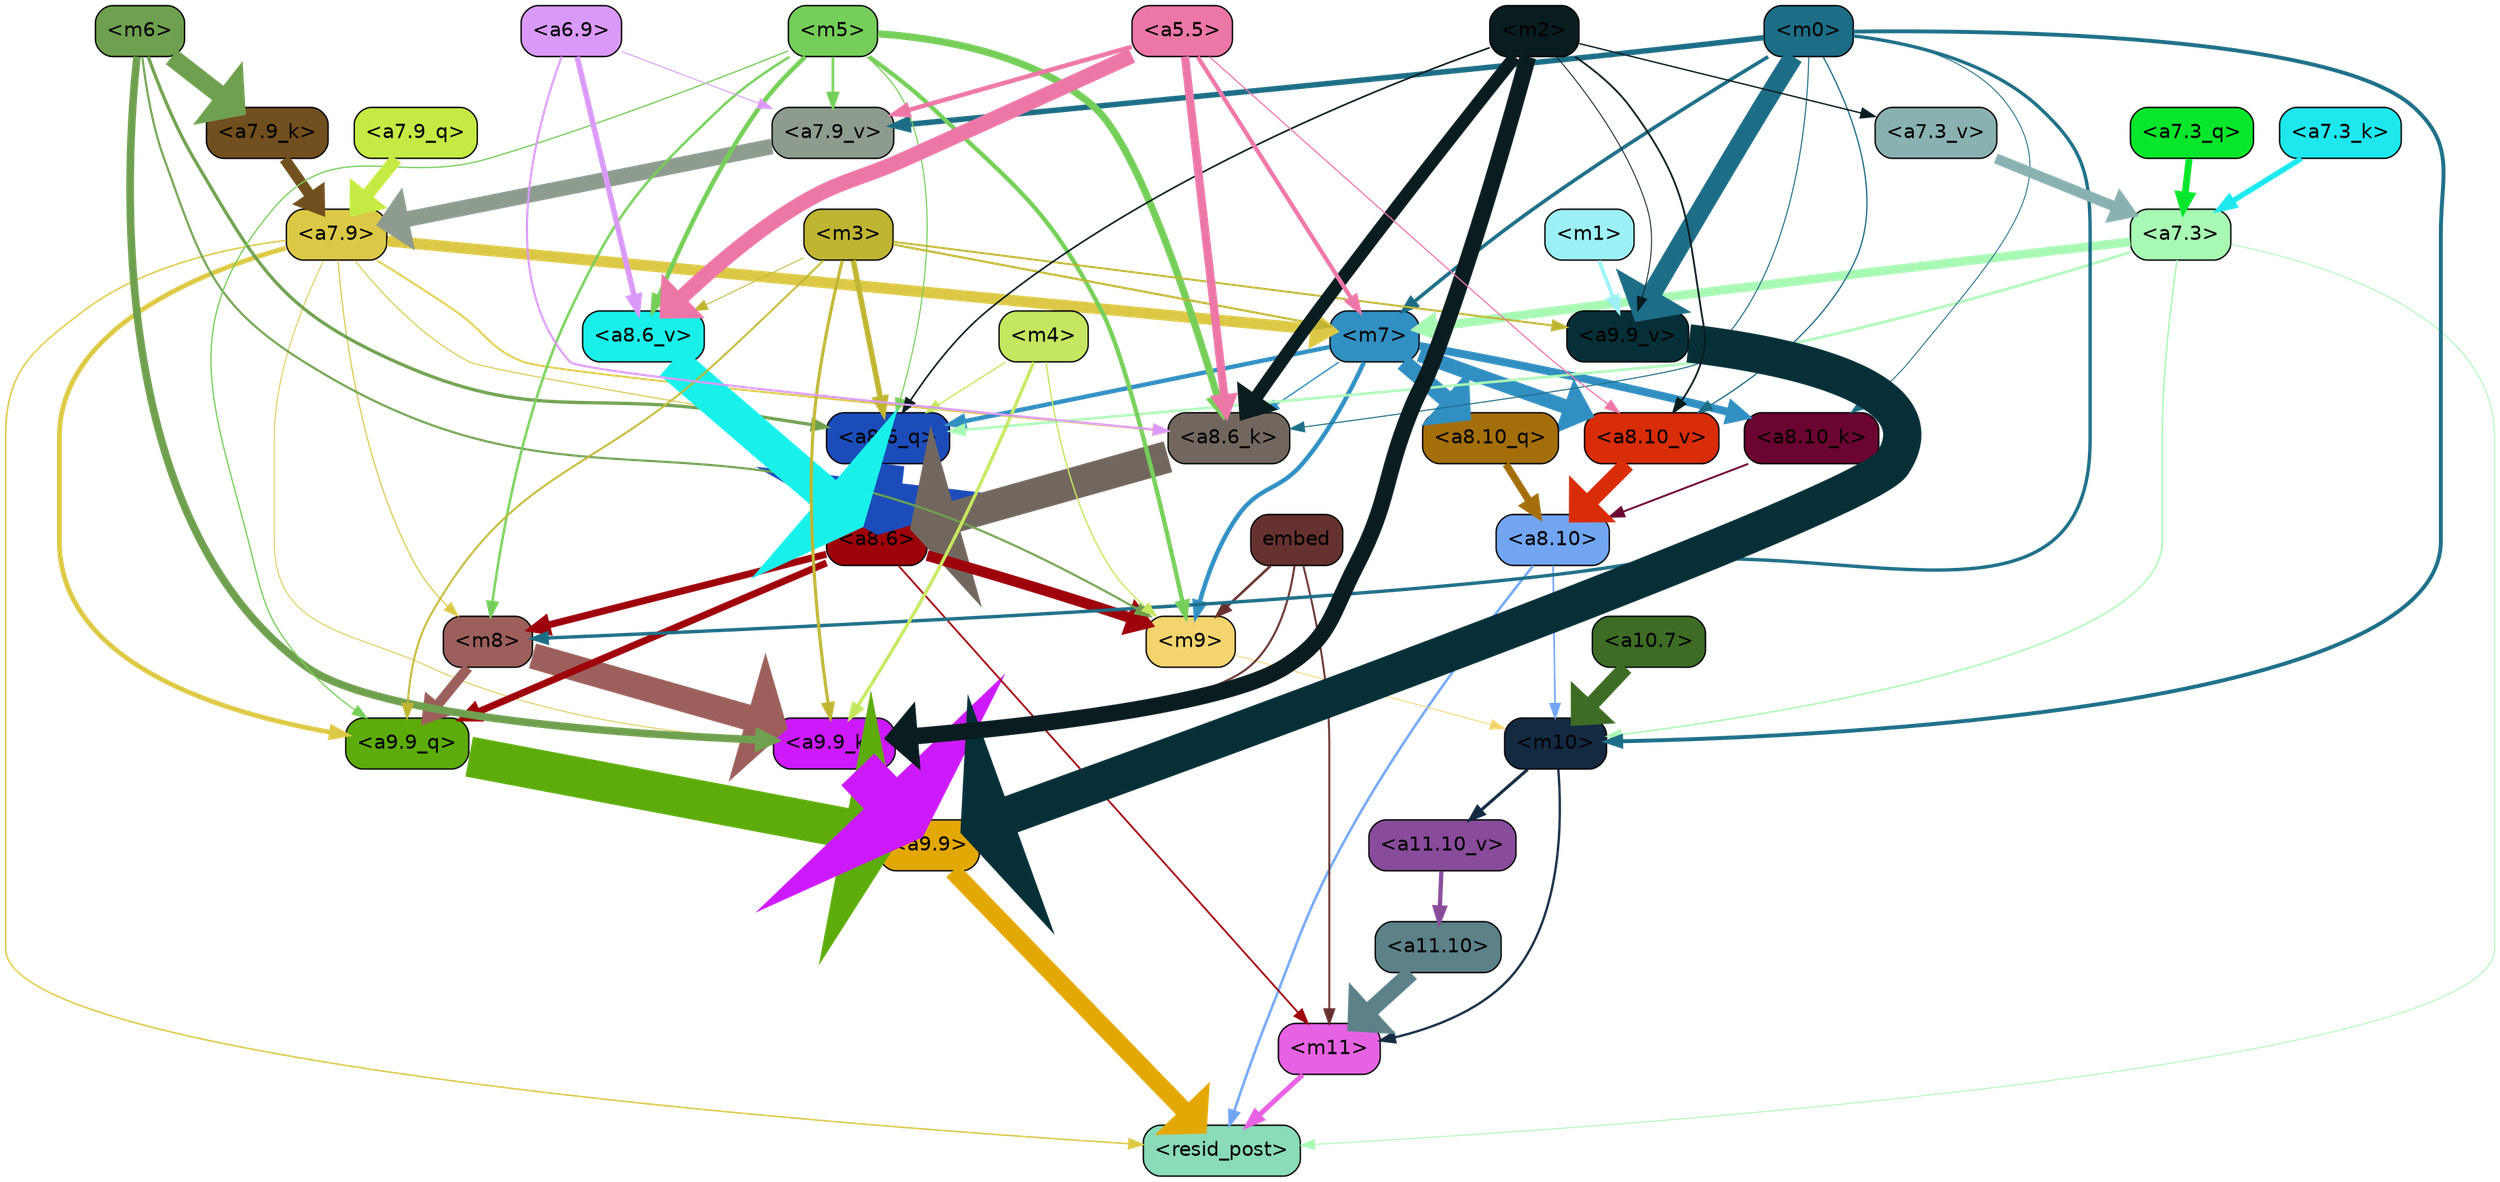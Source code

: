 strict digraph "" {
	graph [bgcolor=transparent,
		layout=dot,
		overlap=false,
		splines=true
	];
	"<m11>"	[color=black,
		fillcolor="#e762e2",
		fontname=Helvetica,
		shape=box,
		style="filled, rounded"];
	"<resid_post>"	[color=black,
		fillcolor="#8adbb7",
		fontname=Helvetica,
		shape=box,
		style="filled, rounded"];
	"<m11>" -> "<resid_post>"	[color="#e762e2",
		penwidth=3.564229369163513];
	"<a9.9>"	[color=black,
		fillcolor="#e3a806",
		fontname=Helvetica,
		shape=box,
		style="filled, rounded"];
	"<a9.9>" -> "<resid_post>"	[color="#e3a806",
		penwidth=12.493714332580566];
	"<a8.10>"	[color=black,
		fillcolor="#71a5f2",
		fontname=Helvetica,
		shape=box,
		style="filled, rounded"];
	"<a8.10>" -> "<resid_post>"	[color="#71a5f2",
		penwidth=1.7969894409179688];
	"<m10>"	[color=black,
		fillcolor="#132a42",
		fontname=Helvetica,
		shape=box,
		style="filled, rounded"];
	"<a8.10>" -> "<m10>"	[color="#71a5f2",
		penwidth=1.1516046524047852];
	"<a7.9>"	[color=black,
		fillcolor="#dcc846",
		fontname=Helvetica,
		shape=box,
		style="filled, rounded"];
	"<a7.9>" -> "<resid_post>"	[color="#dcc846",
		penwidth=1.061915397644043];
	"<m7>"	[color=black,
		fillcolor="#328fc2",
		fontname=Helvetica,
		shape=box,
		style="filled, rounded"];
	"<a7.9>" -> "<m7>"	[color="#dcc846",
		penwidth=7.860968112945557];
	"<a9.9_q>"	[color=black,
		fillcolor="#5dac0b",
		fontname=Helvetica,
		shape=box,
		style="filled, rounded"];
	"<a7.9>" -> "<a9.9_q>"	[color="#dcc846",
		penwidth=3.4010400772094727];
	"<a9.9_k>"	[color=black,
		fillcolor="#cc1afd",
		fontname=Helvetica,
		shape=box,
		style="filled, rounded"];
	"<a7.9>" -> "<a9.9_k>"	[color="#dcc846",
		penwidth=0.6359977722167969];
	"<m8>"	[color=black,
		fillcolor="#9c5f5b",
		fontname=Helvetica,
		shape=box,
		style="filled, rounded"];
	"<a7.9>" -> "<m8>"	[color="#dcc846",
		penwidth=0.7847824096679688];
	"<a8.6_q>"	[color=black,
		fillcolor="#1b4cba",
		fontname=Helvetica,
		shape=box,
		style="filled, rounded"];
	"<a7.9>" -> "<a8.6_q>"	[color="#dcc846",
		penwidth=0.7225875854492188];
	"<a8.6_k>"	[color=black,
		fillcolor="#72675e",
		fontname=Helvetica,
		shape=box,
		style="filled, rounded"];
	"<a7.9>" -> "<a8.6_k>"	[color="#dcc846",
		penwidth=1.3351249694824219];
	"<a7.3>"	[color=black,
		fillcolor="#a8f9b4",
		fontname=Helvetica,
		shape=box,
		style="filled, rounded"];
	"<a7.3>" -> "<resid_post>"	[color="#a8f9b4",
		penwidth=0.6493911743164062];
	"<a7.3>" -> "<m10>"	[color="#a8f9b4",
		penwidth=1.0287714004516602];
	"<a7.3>" -> "<m7>"	[color="#a8f9b4",
		penwidth=6.300837516784668];
	"<a7.3>" -> "<a8.6_q>"	[color="#a8f9b4",
		penwidth=1.7833585739135742];
	"<a11.10>"	[color=black,
		fillcolor="#5c8188",
		fontname=Helvetica,
		shape=box,
		style="filled, rounded"];
	"<a11.10>" -> "<m11>"	[color="#5c8188",
		penwidth=11.804504871368408];
	"<m10>" -> "<m11>"	[color="#132a42",
		penwidth=1.6351637840270996];
	"<a11.10_v>"	[color=black,
		fillcolor="#894b9b",
		fontname=Helvetica,
		shape=box,
		style="filled, rounded"];
	"<m10>" -> "<a11.10_v>"	[color="#132a42",
		penwidth=2.195528030395508];
	"<a8.6>"	[color=black,
		fillcolor="#9e030b",
		fontname=Helvetica,
		shape=box,
		style="filled, rounded"];
	"<a8.6>" -> "<m11>"	[color="#9e030b",
		penwidth=1.2564282417297363];
	"<m9>"	[color=black,
		fillcolor="#f4d46e",
		fontname=Helvetica,
		shape=box,
		style="filled, rounded"];
	"<a8.6>" -> "<m9>"	[color="#9e030b",
		penwidth=7.538959503173828];
	"<a8.6>" -> "<a9.9_q>"	[color="#9e030b",
		penwidth=4.915989875793457];
	"<a8.6>" -> "<m8>"	[color="#9e030b",
		penwidth=4.953336715698242];
	embed	[color=black,
		fillcolor="#66322f",
		fontname=Helvetica,
		shape=box,
		style="filled, rounded"];
	embed -> "<m11>"	[color="#66322f",
		penwidth=1.3679008483886719];
	embed -> "<m9>"	[color="#66322f",
		penwidth=1.8025074005126953];
	embed -> "<a9.9_k>"	[color="#66322f",
		penwidth=1.4555702209472656];
	"<a11.10_v>" -> "<a11.10>"	[color="#894b9b",
		penwidth=3.037395477294922];
	"<a10.7>"	[color=black,
		fillcolor="#3e6c25",
		fontname=Helvetica,
		shape=box,
		style="filled, rounded"];
	"<a10.7>" -> "<m10>"	[color="#3e6c25",
		penwidth=10.747549057006836];
	"<m9>" -> "<m10>"	[color="#f4d46e",
		penwidth=0.6350235939025879];
	"<m0>"	[color=black,
		fillcolor="#1d6d86",
		fontname=Helvetica,
		shape=box,
		style="filled, rounded"];
	"<m0>" -> "<m10>"	[color="#1d6d86",
		penwidth=2.7613906860351562];
	"<m0>" -> "<m7>"	[color="#1d6d86",
		penwidth=2.5545620918273926];
	"<a9.9_v>"	[color=black,
		fillcolor="#072f38",
		fontname=Helvetica,
		shape=box,
		style="filled, rounded"];
	"<m0>" -> "<a9.9_v>"	[color="#1d6d86",
		penwidth=13.730411529541016];
	"<m0>" -> "<m8>"	[color="#1d6d86",
		penwidth=2.381570816040039];
	"<a8.10_k>"	[color=black,
		fillcolor="#6b0431",
		fontname=Helvetica,
		shape=box,
		style="filled, rounded"];
	"<m0>" -> "<a8.10_k>"	[color="#1d6d86",
		penwidth=0.6495761871337891];
	"<m0>" -> "<a8.6_k>"	[color="#1d6d86",
		penwidth=0.7486534118652344];
	"<a8.10_v>"	[color=black,
		fillcolor="#d92c09",
		fontname=Helvetica,
		shape=box,
		style="filled, rounded"];
	"<m0>" -> "<a8.10_v>"	[color="#1d6d86",
		penwidth=0.8922653198242188];
	"<a7.9_v>"	[color=black,
		fillcolor="#8d9c8f",
		fontname=Helvetica,
		shape=box,
		style="filled, rounded"];
	"<m0>" -> "<a7.9_v>"	[color="#1d6d86",
		penwidth=3.8575639724731445];
	"<m7>" -> "<m9>"	[color="#328fc2",
		penwidth=3.136892318725586];
	"<a8.10_q>"	[color=black,
		fillcolor="#a46e0b",
		fontname=Helvetica,
		shape=box,
		style="filled, rounded"];
	"<m7>" -> "<a8.10_q>"	[color="#328fc2",
		penwidth=12.156120300292969];
	"<m7>" -> "<a8.6_q>"	[color="#328fc2",
		penwidth=3.078853130340576];
	"<m7>" -> "<a8.10_k>"	[color="#328fc2",
		penwidth=5.668270111083984];
	"<m7>" -> "<a8.6_k>"	[color="#328fc2",
		penwidth=0.9513492584228516];
	"<m7>" -> "<a8.10_v>"	[color="#328fc2",
		penwidth=10.289600372314453];
	"<m6>"	[color=black,
		fillcolor="#6fa04f",
		fontname=Helvetica,
		shape=box,
		style="filled, rounded"];
	"<m6>" -> "<m9>"	[color="#6fa04f",
		penwidth=1.5130538940429688];
	"<m6>" -> "<a9.9_k>"	[color="#6fa04f",
		penwidth=5.398126602172852];
	"<m6>" -> "<a8.6_q>"	[color="#6fa04f",
		penwidth=2.3049817085266113];
	"<a7.9_k>"	[color=black,
		fillcolor="#724f1e",
		fontname=Helvetica,
		shape=box,
		style="filled, rounded"];
	"<m6>" -> "<a7.9_k>"	[color="#6fa04f",
		penwidth=12.992289066314697];
	"<m5>"	[color=black,
		fillcolor="#76ce5a",
		fontname=Helvetica,
		shape=box,
		style="filled, rounded"];
	"<m5>" -> "<m9>"	[color="#76ce5a",
		penwidth=3.070161819458008];
	"<m5>" -> "<a9.9_q>"	[color="#76ce5a",
		penwidth=0.8938226699829102];
	"<m5>" -> "<m8>"	[color="#76ce5a",
		penwidth=1.7677688598632812];
	"<m5>" -> "<a8.6_q>"	[color="#76ce5a",
		penwidth=0.7973227500915527];
	"<m5>" -> "<a8.6_k>"	[color="#76ce5a",
		penwidth=5.085668563842773];
	"<a8.6_v>"	[color=black,
		fillcolor="#19f0e9",
		fontname=Helvetica,
		shape=box,
		style="filled, rounded"];
	"<m5>" -> "<a8.6_v>"	[color="#76ce5a",
		penwidth=3.2228469848632812];
	"<m5>" -> "<a7.9_v>"	[color="#76ce5a",
		penwidth=1.9051971435546875];
	"<m4>"	[color=black,
		fillcolor="#c4e660",
		fontname=Helvetica,
		shape=box,
		style="filled, rounded"];
	"<m4>" -> "<m9>"	[color="#c4e660",
		penwidth=0.9546451568603516];
	"<m4>" -> "<a9.9_k>"	[color="#c4e660",
		penwidth=2.334225654602051];
	"<m4>" -> "<a8.6_q>"	[color="#c4e660",
		penwidth=0.9813051223754883];
	"<a9.9_q>" -> "<a9.9>"	[color="#5dac0b",
		penwidth=28.56541872024536];
	"<a9.9_k>" -> "<a9.9>"	[color="#cc1afd",
		penwidth=32.31142416596413];
	"<a9.9_v>" -> "<a9.9>"	[color="#072f38",
		penwidth=27.08489227294922];
	"<m8>" -> "<a9.9_q>"	[color="#9c5f5b",
		penwidth=7.189451217651367];
	"<m8>" -> "<a9.9_k>"	[color="#9c5f5b",
		penwidth=18.19952392578125];
	"<m3>"	[color=black,
		fillcolor="#bfb533",
		fontname=Helvetica,
		shape=box,
		style="filled, rounded"];
	"<m3>" -> "<m7>"	[color="#bfb533",
		penwidth=1.519754409790039];
	"<m3>" -> "<a9.9_q>"	[color="#bfb533",
		penwidth=1.3806190490722656];
	"<m3>" -> "<a9.9_k>"	[color="#bfb533",
		penwidth=2.201329231262207];
	"<m3>" -> "<a9.9_v>"	[color="#bfb533",
		penwidth=1.3742599487304688];
	"<m3>" -> "<a8.6_q>"	[color="#bfb533",
		penwidth=3.894710063934326];
	"<m3>" -> "<a8.6_v>"	[color="#bfb533",
		penwidth=0.6379051208496094];
	"<m2>"	[color=black,
		fillcolor="#091c20",
		fontname=Helvetica,
		shape=box,
		style="filled, rounded"];
	"<m2>" -> "<a9.9_k>"	[color="#091c20",
		penwidth=11.667590618133545];
	"<m2>" -> "<a9.9_v>"	[color="#091c20",
		penwidth=0.6356887817382812];
	"<m2>" -> "<a8.6_q>"	[color="#091c20",
		penwidth=1.1711654663085938];
	"<m2>" -> "<a8.6_k>"	[color="#091c20",
		penwidth=9.172065734863281];
	"<m2>" -> "<a8.10_v>"	[color="#091c20",
		penwidth=1.287038803100586];
	"<a7.3_v>"	[color=black,
		fillcolor="#8ab1b1",
		fontname=Helvetica,
		shape=box,
		style="filled, rounded"];
	"<m2>" -> "<a7.3_v>"	[color="#091c20",
		penwidth=0.9664144515991211];
	"<m1>"	[color=black,
		fillcolor="#9cf0f6",
		fontname=Helvetica,
		shape=box,
		style="filled, rounded"];
	"<m1>" -> "<a9.9_v>"	[color="#9cf0f6",
		penwidth=2.656749725341797];
	"<a8.10_q>" -> "<a8.10>"	[color="#a46e0b",
		penwidth=5.194318771362305];
	"<a8.6_q>" -> "<a8.6>"	[color="#1b4cba",
		penwidth=27.11296832561493];
	"<a8.10_k>" -> "<a8.10>"	[color="#6b0431",
		penwidth=1.3374805450439453];
	"<a8.6_k>" -> "<a8.6>"	[color="#72675e",
		penwidth=22.57996129989624];
	"<a8.10_v>" -> "<a8.10>"	[color="#d92c09",
		penwidth=11.339973449707031];
	"<a8.6_v>" -> "<a8.6>"	[color="#19f0e9",
		penwidth=25.068782806396484];
	"<a6.9>"	[color=black,
		fillcolor="#d999f9",
		fontname=Helvetica,
		shape=box,
		style="filled, rounded"];
	"<a6.9>" -> "<a8.6_k>"	[color="#d999f9",
		penwidth=1.504995346069336];
	"<a6.9>" -> "<a8.6_v>"	[color="#d999f9",
		penwidth=3.925710678100586];
	"<a6.9>" -> "<a7.9_v>"	[color="#d999f9",
		penwidth=0.6791744232177734];
	"<a5.5>"	[color=black,
		fillcolor="#ec77a7",
		fontname=Helvetica,
		shape=box,
		style="filled, rounded"];
	"<a5.5>" -> "<m7>"	[color="#ec77a7",
		penwidth=3.0042500495910645];
	"<a5.5>" -> "<a8.6_k>"	[color="#ec77a7",
		penwidth=5.877564430236816];
	"<a5.5>" -> "<a8.10_v>"	[color="#ec77a7",
		penwidth=0.8552722930908203];
	"<a5.5>" -> "<a8.6_v>"	[color="#ec77a7",
		penwidth=10.800443649291992];
	"<a5.5>" -> "<a7.9_v>"	[color="#ec77a7",
		penwidth=3.215801239013672];
	"<a7.9_q>"	[color=black,
		fillcolor="#c5ea44",
		fontname=Helvetica,
		shape=box,
		style="filled, rounded"];
	"<a7.9_q>" -> "<a7.9>"	[color="#c5ea44",
		penwidth=8.971264004707336];
	"<a7.3_q>"	[color=black,
		fillcolor="#08e62b",
		fontname=Helvetica,
		shape=box,
		style="filled, rounded"];
	"<a7.3_q>" -> "<a7.3>"	[color="#08e62b",
		penwidth=4.836760997772217];
	"<a7.9_k>" -> "<a7.9>"	[color="#724f1e",
		penwidth=7.68915319442749];
	"<a7.3_k>"	[color=black,
		fillcolor="#1ee7ee",
		fontname=Helvetica,
		shape=box,
		style="filled, rounded"];
	"<a7.3_k>" -> "<a7.3>"	[color="#1ee7ee",
		penwidth=3.9247055053710938];
	"<a7.9_v>" -> "<a7.9>"	[color="#8d9c8f",
		penwidth=11.073700428009033];
	"<a7.3_v>" -> "<a7.3>"	[color="#8ab1b1",
		penwidth=7.367694854736328];
}
